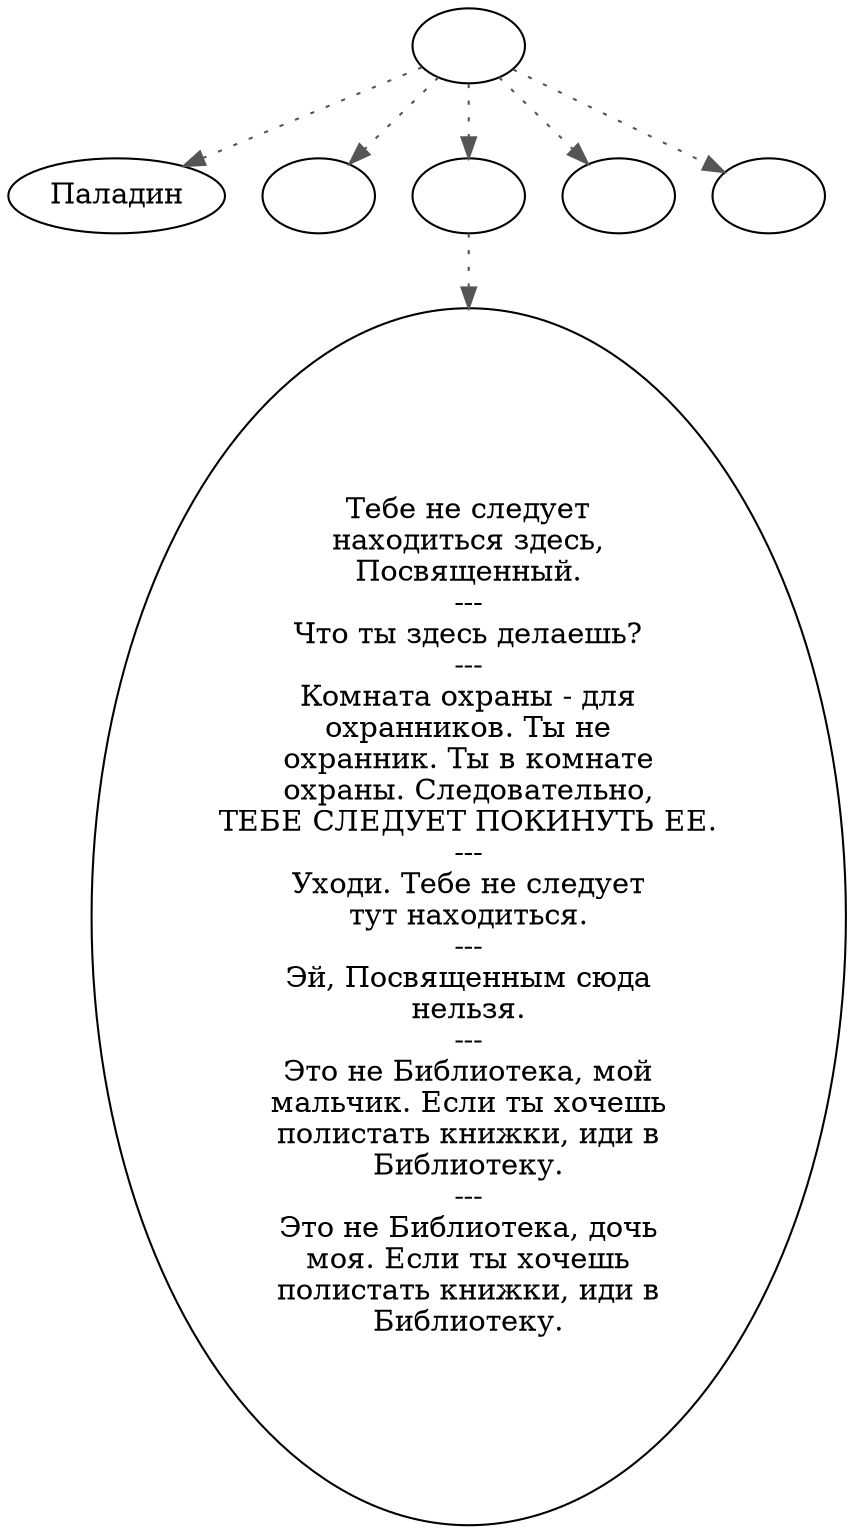 digraph paladinb {
  "start" [style=filled       fillcolor="#FFFFFF"       color="#000000"]
  "start" -> "look_at_p_proc" [style=dotted color="#555555"]
  "start" -> "pickup_p_proc" [style=dotted color="#555555"]
  "start" -> "talk_p_proc" [style=dotted color="#555555"]
  "start" -> "critter_p_proc" [style=dotted color="#555555"]
  "start" -> "destroy_p_proc" [style=dotted color="#555555"]
  "start" [label=""]
  "PaladinBRandom" [style=filled       fillcolor="#FFFFFF"       color="#000000"]
  "PaladinBRandom" [label="Тебе не следует\nнаходиться здесь,\nПосвященный.\n---\nЧто ты здесь делаешь?\n---\nКомната охраны - для\nохранников. Ты не\nохранник. Ты в комнате\nохраны. Следовательно,\nТЕБЕ СЛЕДУЕТ ПОКИНУТЬ ЕЕ.\n---\nУходи. Тебе не следует\nтут находиться.\n---\nЭй, Посвященным сюда\nнельзя.\n---\nЭто не Библиотека, мой\nмальчик. Если ты хочешь\nполистать книжки, иди в\nБиблиотеку.\n---\nЭто не Библиотека, дочь\nмоя. Если ты хочешь\nполистать книжки, иди в\nБиблиотеку."]
  "critter_p_proc" [style=filled       fillcolor="#FFFFFF"       color="#000000"]
  "critter_p_proc" [label=""]
  "pickup_p_proc" [style=filled       fillcolor="#FFFFFF"       color="#000000"]
  "pickup_p_proc" [label=""]
  "talk_p_proc" [style=filled       fillcolor="#FFFFFF"       color="#000000"]
  "talk_p_proc" -> "PaladinBRandom" [style=dotted color="#555555"]
  "talk_p_proc" [label=""]
  "destroy_p_proc" [style=filled       fillcolor="#FFFFFF"       color="#000000"]
  "destroy_p_proc" [label=""]
  "look_at_p_proc" [style=filled       fillcolor="#FFFFFF"       color="#000000"]
  "look_at_p_proc" [label="Паладин"]
}